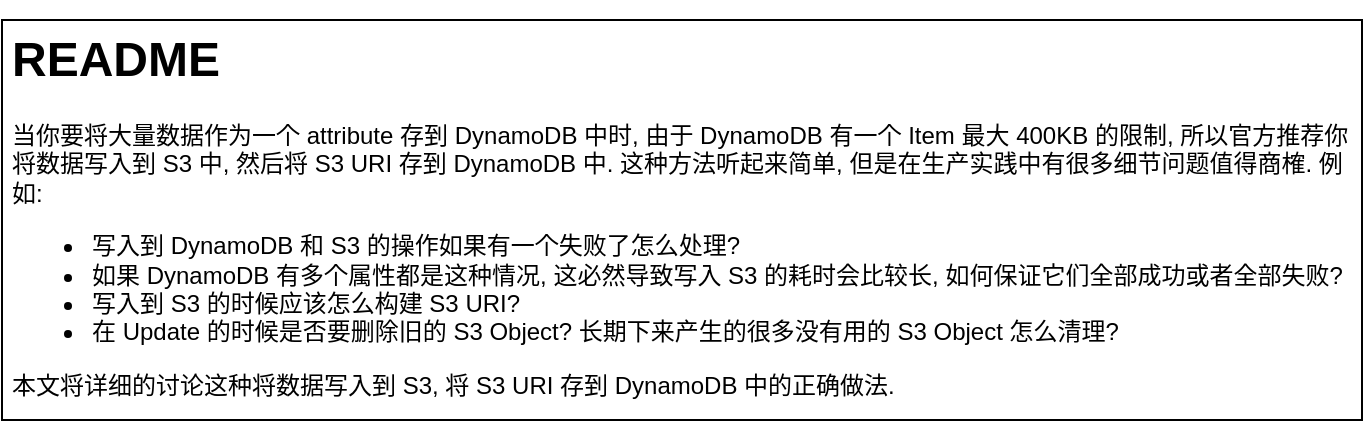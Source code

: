 <mxfile version="23.1.5" type="device" pages="4">
  <diagram id="G7O2jqpdABzEi2VrVt_c" name="README">
    <mxGraphModel dx="1012" dy="659" grid="1" gridSize="10" guides="1" tooltips="1" connect="1" arrows="1" fold="1" page="1" pageScale="1" pageWidth="850" pageHeight="1100" math="0" shadow="0">
      <root>
        <mxCell id="0" />
        <mxCell id="1" parent="0" />
        <mxCell id="v1V7xNmCQ-73sL3d13Yb-1" value="&lt;h1&gt;README&lt;/h1&gt;&lt;p&gt;当你要将大量数据作为一个 attribute 存到 DynamoDB 中时, 由于 DynamoDB 有一个 Item 最大 400KB 的限制, 所以官方推荐你将数据写入到 S3 中, 然后将 S3 URI 存到 DynamoDB 中. 这种方法听起来简单, 但是在生产实践中有很多细节问题值得商榷. 例如:&lt;/p&gt;&lt;p&gt;&lt;/p&gt;&lt;ul&gt;&lt;li&gt;写入到 DynamoDB 和 S3 的操作如果有一个失败了怎么处理?&lt;/li&gt;&lt;li&gt;如果 DynamoDB 有多个属性都是这种情况, 这必然导致写入 S3 的耗时会比较长, 如何保证它们全部成功或者全部失败?&lt;/li&gt;&lt;li&gt;写入到 S3 的时候应该怎么构建 S3 URI?&lt;/li&gt;&lt;li&gt;在 Update 的时候是否要删除旧的 S3 Object? 长期下来产生的很多没有用的 S3 Object 怎么清理?&lt;/li&gt;&lt;/ul&gt;&lt;div&gt;本文将详细的讨论这种将数据写入到 S3, 将 S3 URI 存到 DynamoDB 中的正确做法.&lt;/div&gt;&lt;p&gt;&lt;/p&gt;" style="text;html=1;spacing=5;spacingTop=-20;whiteSpace=wrap;overflow=hidden;rounded=0;strokeColor=default;" parent="1" vertex="1">
          <mxGeometry x="80" y="80" width="680" height="200" as="geometry" />
        </mxCell>
      </root>
    </mxGraphModel>
  </diagram>
  <diagram name="consistency" id="SBzAipigt8cfWBWiVu9c">
    <mxGraphModel dx="1012" dy="659" grid="1" gridSize="10" guides="1" tooltips="1" connect="1" arrows="1" fold="1" page="1" pageScale="1" pageWidth="850" pageHeight="1100" math="0" shadow="0">
      <root>
        <mxCell id="0" />
        <mxCell id="1" parent="0" />
        <mxCell id="-iAJfEY-i9wxDD9hsPfD-1" value="&lt;h1&gt;Consistency&lt;/h1&gt;&lt;p&gt;当你要把很大的 Binary 数据存到 DynamoDB 时, 官方推荐是将数据存在 S3, 然后在 DynamoDB 中只保存 S3 uri. 但是这就存在双写一致性问题. AWS 官方文档&amp;nbsp;&lt;a href=&quot;https://docs.aws.amazon.com/amazondynamodb/latest/developerguide/bp-use-s3-too.html&quot;&gt;Best practices for storing large items and attributes&lt;/a&gt;&amp;nbsp;明确说了 AWS 无法保证 DynamoDB 和 S3 的双写一致性. 所以本文重点讨论如何解决这一问题.&lt;/p&gt;&lt;p&gt;首先我们要讨论的是写 DynamoDB 和 写 S3 操作谁先谁后? 可不可以同时进行?&lt;/p&gt;&lt;p&gt;我认为第一可以排除掉同时写的可能性. 首先因为写 S3 的延迟肯定要远远大于写 DynamoDB, 并行执行的意义不大. 其次因为在 Update 的时候, 除了这些 Binary 的 attribute, 可能还有其他 attribute 需要 Update. 例如 update_at 可以用来反映 DynamoDB item 的修改时间. 逻辑上这个 update_at 必须在 S3 写操作全部完成之后才能写入到 DynamoDB.&lt;/p&gt;&lt;p&gt;然后我们讨论两个写操作谁先谁后. 请看下面的分析.&lt;/p&gt;" style="text;html=1;spacing=5;spacingTop=-20;whiteSpace=wrap;overflow=hidden;rounded=0;strokeColor=default;" parent="1" vertex="1">
          <mxGeometry x="80" y="80" width="680" height="240" as="geometry" />
        </mxCell>
        <mxCell id="-iAJfEY-i9wxDD9hsPfD-12" style="edgeStyle=orthogonalEdgeStyle;rounded=0;orthogonalLoop=1;jettySize=auto;html=1;exitX=0.5;exitY=1;exitDx=0;exitDy=0;exitPerimeter=0;entryX=0.5;entryY=0;entryDx=0;entryDy=0;strokeWidth=2;" parent="1" source="-iAJfEY-i9wxDD9hsPfD-3" target="-iAJfEY-i9wxDD9hsPfD-5" edge="1">
          <mxGeometry relative="1" as="geometry" />
        </mxCell>
        <mxCell id="-iAJfEY-i9wxDD9hsPfD-3" value="成功 / 失败?" style="strokeWidth=2;html=1;shape=mxgraph.flowchart.decision;whiteSpace=wrap;" parent="1" vertex="1">
          <mxGeometry x="80" y="600" width="120" height="80" as="geometry" />
        </mxCell>
        <mxCell id="-iAJfEY-i9wxDD9hsPfD-4" value="先写 DynamoDB" style="rounded=1;whiteSpace=wrap;html=1;absoluteArcSize=1;arcSize=14;strokeWidth=2;" parent="1" vertex="1">
          <mxGeometry x="80" y="480" width="120" height="80" as="geometry" />
        </mxCell>
        <mxCell id="-iAJfEY-i9wxDD9hsPfD-5" value="再写 S3" style="rounded=1;whiteSpace=wrap;html=1;absoluteArcSize=1;arcSize=14;strokeWidth=2;" parent="1" vertex="1">
          <mxGeometry x="80" y="720" width="120" height="80" as="geometry" />
        </mxCell>
        <mxCell id="-iAJfEY-i9wxDD9hsPfD-14" style="edgeStyle=orthogonalEdgeStyle;rounded=0;orthogonalLoop=1;jettySize=auto;html=1;exitX=0.5;exitY=1;exitDx=0;exitDy=0;exitPerimeter=0;entryX=0.5;entryY=0;entryDx=0;entryDy=0;strokeWidth=2;entryPerimeter=0;" parent="1" source="-iAJfEY-i9wxDD9hsPfD-6" target="-iAJfEY-i9wxDD9hsPfD-8" edge="1">
          <mxGeometry relative="1" as="geometry">
            <mxPoint x="140" y="960" as="targetPoint" />
          </mxGeometry>
        </mxCell>
        <mxCell id="-iAJfEY-i9wxDD9hsPfD-18" style="edgeStyle=orthogonalEdgeStyle;rounded=0;orthogonalLoop=1;jettySize=auto;html=1;exitX=1;exitY=0.5;exitDx=0;exitDy=0;exitPerimeter=0;entryX=0.5;entryY=0;entryDx=0;entryDy=0;strokeColor=#b85450;strokeWidth=2;align=center;verticalAlign=middle;fontFamily=Helvetica;fontSize=11;fontColor=default;labelBackgroundColor=default;endArrow=classic;fillColor=#f8cecc;" parent="1" source="-iAJfEY-i9wxDD9hsPfD-6" target="-iAJfEY-i9wxDD9hsPfD-16" edge="1">
          <mxGeometry relative="1" as="geometry" />
        </mxCell>
        <mxCell id="-iAJfEY-i9wxDD9hsPfD-6" value="成功 / 失败?" style="strokeWidth=2;html=1;shape=mxgraph.flowchart.decision;whiteSpace=wrap;" parent="1" vertex="1">
          <mxGeometry x="80" y="840" width="120" height="80" as="geometry" />
        </mxCell>
        <mxCell id="-iAJfEY-i9wxDD9hsPfD-8" value="END" style="strokeWidth=2;html=1;shape=mxgraph.flowchart.terminator;whiteSpace=wrap;fillColor=#f8cecc;strokeColor=#b85450;" parent="1" vertex="1">
          <mxGeometry x="100" y="1080" width="80" height="40" as="geometry" />
        </mxCell>
        <mxCell id="-iAJfEY-i9wxDD9hsPfD-20" style="edgeStyle=orthogonalEdgeStyle;rounded=0;orthogonalLoop=1;jettySize=auto;html=1;exitX=0.5;exitY=1;exitDx=0;exitDy=0;exitPerimeter=0;entryX=0.5;entryY=0;entryDx=0;entryDy=0;strokeColor=default;strokeWidth=2;align=center;verticalAlign=middle;fontFamily=Helvetica;fontSize=11;fontColor=default;labelBackgroundColor=default;endArrow=classic;" parent="1" source="-iAJfEY-i9wxDD9hsPfD-9" target="-iAJfEY-i9wxDD9hsPfD-4" edge="1">
          <mxGeometry relative="1" as="geometry" />
        </mxCell>
        <mxCell id="-iAJfEY-i9wxDD9hsPfD-9" value="START" style="strokeWidth=2;html=1;shape=mxgraph.flowchart.terminator;whiteSpace=wrap;fillColor=#d5e8d4;strokeColor=#82b366;" parent="1" vertex="1">
          <mxGeometry x="100" y="400" width="80" height="40" as="geometry" />
        </mxCell>
        <mxCell id="-iAJfEY-i9wxDD9hsPfD-10" style="edgeStyle=orthogonalEdgeStyle;rounded=0;orthogonalLoop=1;jettySize=auto;html=1;exitX=0.5;exitY=1;exitDx=0;exitDy=0;entryX=0.5;entryY=0;entryDx=0;entryDy=0;entryPerimeter=0;strokeWidth=2;" parent="1" source="-iAJfEY-i9wxDD9hsPfD-4" target="-iAJfEY-i9wxDD9hsPfD-3" edge="1">
          <mxGeometry relative="1" as="geometry" />
        </mxCell>
        <mxCell id="-iAJfEY-i9wxDD9hsPfD-11" style="edgeStyle=orthogonalEdgeStyle;rounded=0;orthogonalLoop=1;jettySize=auto;html=1;exitX=1;exitY=0.5;exitDx=0;exitDy=0;exitPerimeter=0;entryX=1;entryY=0.5;entryDx=0;entryDy=0;entryPerimeter=0;strokeWidth=2;fillColor=#f8cecc;strokeColor=#b85450;" parent="1" source="-iAJfEY-i9wxDD9hsPfD-3" target="-iAJfEY-i9wxDD9hsPfD-8" edge="1">
          <mxGeometry relative="1" as="geometry">
            <Array as="points">
              <mxPoint x="480" y="640" />
              <mxPoint x="480" y="1100" />
            </Array>
          </mxGeometry>
        </mxCell>
        <mxCell id="-iAJfEY-i9wxDD9hsPfD-13" style="edgeStyle=orthogonalEdgeStyle;rounded=0;orthogonalLoop=1;jettySize=auto;html=1;exitX=0.5;exitY=1;exitDx=0;exitDy=0;entryX=0.5;entryY=0;entryDx=0;entryDy=0;entryPerimeter=0;strokeWidth=2;" parent="1" source="-iAJfEY-i9wxDD9hsPfD-5" target="-iAJfEY-i9wxDD9hsPfD-6" edge="1">
          <mxGeometry relative="1" as="geometry" />
        </mxCell>
        <mxCell id="-iAJfEY-i9wxDD9hsPfD-16" value="删除 / 更新 DynamoDB" style="rounded=1;whiteSpace=wrap;html=1;absoluteArcSize=1;arcSize=14;strokeWidth=2;" parent="1" vertex="1">
          <mxGeometry x="280" y="920" width="120" height="80" as="geometry" />
        </mxCell>
        <mxCell id="-iAJfEY-i9wxDD9hsPfD-19" style="edgeStyle=orthogonalEdgeStyle;rounded=0;orthogonalLoop=1;jettySize=auto;html=1;exitX=0.5;exitY=1;exitDx=0;exitDy=0;entryX=1;entryY=0.5;entryDx=0;entryDy=0;entryPerimeter=0;strokeColor=#b85450;strokeWidth=2;align=center;verticalAlign=middle;fontFamily=Helvetica;fontSize=11;fontColor=default;labelBackgroundColor=default;endArrow=classic;fillColor=#f8cecc;" parent="1" source="-iAJfEY-i9wxDD9hsPfD-16" target="-iAJfEY-i9wxDD9hsPfD-8" edge="1">
          <mxGeometry relative="1" as="geometry" />
        </mxCell>
        <mxCell id="-iAJfEY-i9wxDD9hsPfD-21" style="edgeStyle=orthogonalEdgeStyle;rounded=0;orthogonalLoop=1;jettySize=auto;html=1;exitX=0.5;exitY=1;exitDx=0;exitDy=0;exitPerimeter=0;entryX=0.5;entryY=0;entryDx=0;entryDy=0;strokeWidth=2;" parent="1" source="-iAJfEY-i9wxDD9hsPfD-22" target="-iAJfEY-i9wxDD9hsPfD-24" edge="1">
          <mxGeometry relative="1" as="geometry" />
        </mxCell>
        <mxCell id="-iAJfEY-i9wxDD9hsPfD-22" value="成功 / 失败?" style="strokeWidth=2;html=1;shape=mxgraph.flowchart.decision;whiteSpace=wrap;" parent="1" vertex="1">
          <mxGeometry x="80" y="1400" width="120" height="80" as="geometry" />
        </mxCell>
        <mxCell id="-iAJfEY-i9wxDD9hsPfD-23" value="先写 S3" style="rounded=1;whiteSpace=wrap;html=1;absoluteArcSize=1;arcSize=14;strokeWidth=2;" parent="1" vertex="1">
          <mxGeometry x="80" y="1280" width="120" height="80" as="geometry" />
        </mxCell>
        <mxCell id="-iAJfEY-i9wxDD9hsPfD-24" value="再写 DynamoDB" style="rounded=1;whiteSpace=wrap;html=1;absoluteArcSize=1;arcSize=14;strokeWidth=2;" parent="1" vertex="1">
          <mxGeometry x="80" y="1520" width="120" height="80" as="geometry" />
        </mxCell>
        <mxCell id="-iAJfEY-i9wxDD9hsPfD-25" style="edgeStyle=orthogonalEdgeStyle;rounded=0;orthogonalLoop=1;jettySize=auto;html=1;exitX=0.5;exitY=1;exitDx=0;exitDy=0;exitPerimeter=0;entryX=0.5;entryY=0;entryDx=0;entryDy=0;strokeWidth=2;entryPerimeter=0;" parent="1" source="-iAJfEY-i9wxDD9hsPfD-27" target="-iAJfEY-i9wxDD9hsPfD-28" edge="1">
          <mxGeometry relative="1" as="geometry">
            <mxPoint x="140" y="1760" as="targetPoint" />
          </mxGeometry>
        </mxCell>
        <mxCell id="-iAJfEY-i9wxDD9hsPfD-27" value="成功 / 失败?" style="strokeWidth=2;html=1;shape=mxgraph.flowchart.decision;whiteSpace=wrap;" parent="1" vertex="1">
          <mxGeometry x="80" y="1640" width="120" height="80" as="geometry" />
        </mxCell>
        <mxCell id="-iAJfEY-i9wxDD9hsPfD-28" value="END" style="strokeWidth=2;html=1;shape=mxgraph.flowchart.terminator;whiteSpace=wrap;fillColor=#f8cecc;strokeColor=#b85450;" parent="1" vertex="1">
          <mxGeometry x="100" y="1880" width="80" height="40" as="geometry" />
        </mxCell>
        <mxCell id="-iAJfEY-i9wxDD9hsPfD-29" style="edgeStyle=orthogonalEdgeStyle;rounded=0;orthogonalLoop=1;jettySize=auto;html=1;exitX=0.5;exitY=1;exitDx=0;exitDy=0;exitPerimeter=0;entryX=0.5;entryY=0;entryDx=0;entryDy=0;strokeColor=default;strokeWidth=2;align=center;verticalAlign=middle;fontFamily=Helvetica;fontSize=11;fontColor=default;labelBackgroundColor=default;endArrow=classic;" parent="1" source="-iAJfEY-i9wxDD9hsPfD-30" target="-iAJfEY-i9wxDD9hsPfD-23" edge="1">
          <mxGeometry relative="1" as="geometry" />
        </mxCell>
        <mxCell id="-iAJfEY-i9wxDD9hsPfD-30" value="START" style="strokeWidth=2;html=1;shape=mxgraph.flowchart.terminator;whiteSpace=wrap;fillColor=#d5e8d4;strokeColor=#82b366;" parent="1" vertex="1">
          <mxGeometry x="100" y="1200" width="80" height="40" as="geometry" />
        </mxCell>
        <mxCell id="-iAJfEY-i9wxDD9hsPfD-31" style="edgeStyle=orthogonalEdgeStyle;rounded=0;orthogonalLoop=1;jettySize=auto;html=1;exitX=0.5;exitY=1;exitDx=0;exitDy=0;entryX=0.5;entryY=0;entryDx=0;entryDy=0;entryPerimeter=0;strokeWidth=2;" parent="1" source="-iAJfEY-i9wxDD9hsPfD-23" target="-iAJfEY-i9wxDD9hsPfD-22" edge="1">
          <mxGeometry relative="1" as="geometry" />
        </mxCell>
        <mxCell id="-iAJfEY-i9wxDD9hsPfD-32" style="edgeStyle=orthogonalEdgeStyle;rounded=0;orthogonalLoop=1;jettySize=auto;html=1;exitX=1;exitY=0.5;exitDx=0;exitDy=0;exitPerimeter=0;entryX=1;entryY=0.5;entryDx=0;entryDy=0;entryPerimeter=0;strokeWidth=2;fillColor=#f8cecc;strokeColor=#b85450;" parent="1" source="-iAJfEY-i9wxDD9hsPfD-22" target="-iAJfEY-i9wxDD9hsPfD-28" edge="1">
          <mxGeometry relative="1" as="geometry">
            <Array as="points">
              <mxPoint x="440" y="1440" />
              <mxPoint x="440" y="1900" />
            </Array>
          </mxGeometry>
        </mxCell>
        <mxCell id="-iAJfEY-i9wxDD9hsPfD-33" style="edgeStyle=orthogonalEdgeStyle;rounded=0;orthogonalLoop=1;jettySize=auto;html=1;exitX=0.5;exitY=1;exitDx=0;exitDy=0;entryX=0.5;entryY=0;entryDx=0;entryDy=0;entryPerimeter=0;strokeWidth=2;" parent="1" source="-iAJfEY-i9wxDD9hsPfD-24" target="-iAJfEY-i9wxDD9hsPfD-27" edge="1">
          <mxGeometry relative="1" as="geometry" />
        </mxCell>
        <mxCell id="PLTuGtsQSk9eAzh5gjb9-1" style="edgeStyle=orthogonalEdgeStyle;rounded=0;orthogonalLoop=1;jettySize=auto;html=1;exitX=1;exitY=0.5;exitDx=0;exitDy=0;exitPerimeter=0;entryX=1;entryY=0.5;entryDx=0;entryDy=0;entryPerimeter=0;strokeColor=#b85450;strokeWidth=2;align=center;verticalAlign=middle;fontFamily=Helvetica;fontSize=11;fontColor=default;labelBackgroundColor=default;endArrow=classic;fillColor=#f8cecc;" parent="1" source="-iAJfEY-i9wxDD9hsPfD-27" target="-iAJfEY-i9wxDD9hsPfD-28" edge="1">
          <mxGeometry relative="1" as="geometry">
            <Array as="points">
              <mxPoint x="320" y="1680" />
              <mxPoint x="320" y="1900" />
            </Array>
          </mxGeometry>
        </mxCell>
        <mxCell id="PLTuGtsQSk9eAzh5gjb9-2" value="&lt;h1&gt;先写 S3, 再写 DynamoDB&lt;/h1&gt;&lt;p&gt;这种方式更好. 因为写 S3 的时候可以新建一个 Object, 如果后续写 DynamoDB 的时候出错, 你可以什么都不做, 并且对数据一致性不会有任何影响. 如果写入 S3 失败了就直接失败既可.&amp;nbsp;&lt;/p&gt;你可能需要 catch exception 然后删除掉无用数据, 取决于你是否需要立刻删掉无用数据. 有些项目需要保留历史记录, 有些项目可以过一段时间之后再批量删除无用数据." style="text;html=1;spacing=5;spacingTop=-20;whiteSpace=wrap;overflow=hidden;rounded=0;strokeColor=#82b366;fillColor=#d5e8d4;" parent="1" vertex="1">
          <mxGeometry x="240" y="1200" width="520" height="200" as="geometry" />
        </mxCell>
        <mxCell id="jNxu8FSgCU7Bmh4b0KMn-1" value="&lt;h1&gt;先写 DynamoDB, 再写 S3&lt;/h1&gt;&lt;p&gt;这样做不是很好. 因为你写入 DynamoDB 成功后写 S3 的过程可能会失败, 并且这个过程可能会比较长. 在这个期间如果有人来读数据就可能会读到脏数据. 并且如果写 S3 失败, 你需要把 DynamoDB 的数据回滚到之前的状态, 比较复杂且容易出错.&lt;/p&gt;" style="text;html=1;spacing=5;spacingTop=-20;whiteSpace=wrap;overflow=hidden;rounded=0;strokeColor=#b85450;fillColor=#f8cecc;" parent="1" vertex="1">
          <mxGeometry x="240" y="400" width="520" height="200" as="geometry" />
        </mxCell>
        <mxCell id="xcvMTxgEYM_X0KDs7Nud-1" value="&lt;h1&gt;先删 S3, 再删 DynamoDB&lt;/h1&gt;&lt;p&gt;删除的时候稍微有点特殊. 一般先删 DynamoDB 再删 S3. 因为如果你先删 S3 然后删 DynamoDB 失败了, 如果有一个读请求进来就会发现找不到 S3 中的数据, 造成逻辑混乱. 而先删 DynamoDB, 即使删 S3 失败也不要紧, 因为 S3 数据已经用不到了, 以后在批量清除的程序中删除既可.&lt;/p&gt;" style="text;html=1;spacing=5;spacingTop=-20;whiteSpace=wrap;overflow=hidden;rounded=0;strokeColor=#82b366;fillColor=#d5e8d4;" vertex="1" parent="1">
          <mxGeometry x="240" y="2000" width="520" height="200" as="geometry" />
        </mxCell>
        <mxCell id="fjpDu2aaolbvOn1VbCHZ-1" value="&lt;h1&gt;Conclusion&lt;/h1&gt;&lt;p&gt;&lt;span style=&quot;background-color: initial;&quot;&gt;Create / Update 时先写 S3, 再写 DynamoDB, Delete 时先删 DynamoDB 再删 S3&lt;/span&gt;&lt;br&gt;&lt;/p&gt;" style="text;html=1;spacing=5;spacingTop=-20;whiteSpace=wrap;overflow=hidden;rounded=0;strokeColor=default;" vertex="1" parent="1">
          <mxGeometry x="80" y="2280" width="680" height="80" as="geometry" />
        </mxCell>
      </root>
    </mxGraphModel>
  </diagram>
  <diagram id="arKxyi4THcbwm6tvvbHB" name="s3-location">
    <mxGraphModel dx="1012" dy="659" grid="1" gridSize="10" guides="1" tooltips="1" connect="1" arrows="1" fold="1" page="1" pageScale="1" pageWidth="850" pageHeight="1100" math="0" shadow="0">
      <root>
        <mxCell id="0" />
        <mxCell id="1" parent="0" />
        <mxCell id="Q0NRr7hiTEXVWHYvXIGA-1" value="&lt;h1&gt;S3 Location&lt;/h1&gt;&lt;p&gt;把 本应存在 DynamoDB 的数据存到 S3 上的时候选择 S3 location 的策略很多. 常见的有以下几种:&lt;/p&gt;&lt;p&gt;&lt;/p&gt;&lt;ol&gt;&lt;li&gt;&lt;b&gt;基于内容&lt;/b&gt;: s3 key 基于内容的 hash. 有利于去除重复避免覆写. 这样做的好处是不存在覆盖掉有用数据的情况. 坏处是删除 S3 上的数据的时候需要检测 object 是否被 DynamoDB 所引用, 这样比较复杂.&lt;/li&gt;&lt;li&gt;&lt;b&gt;基于 pk, sk&lt;/b&gt;: 由于 pk, sk 两着合起来是唯一的, 所以用它们合起来做 s3 key 也是一个不错的选择. 但是要注意你 pk, sk compond key 不能作为最终的 key, 因为这样可能会在双写存在失败的时候覆盖掉正确的数据. 这个 compond key 应该作为一个 prefix 存在.&lt;/li&gt;&lt;/ol&gt;&lt;div&gt;这些策略没有哪个最好, 需要根据具体情况选择.&lt;/div&gt;&lt;div&gt;&lt;br&gt;&lt;/div&gt;&lt;div&gt;除此之外, 还会存在一些需要慎重决定的问题:&lt;/div&gt;&lt;div&gt;&lt;ol&gt;&lt;li&gt;由于存在双写一致性问题, 你在写入 S3 的时候不应该覆盖之前的 S3 object, 因为后续操作可能会失败, 可能会造成你的 DynamoDB 没有更新但是原数据丢失了的情况. 所以如果你使用的是 #2, 那么需要对写入策略进行一定的优化.&lt;/li&gt;&lt;li&gt;当 binary 数据发生变化时, 是否需要删除原来的数据也是一个需要考量的因素.&lt;/li&gt;&lt;/ol&gt;&lt;div&gt;&lt;br&gt;&lt;/div&gt;&lt;/div&gt;&lt;p&gt;&lt;/p&gt;" style="text;html=1;spacing=5;spacingTop=-20;whiteSpace=wrap;overflow=hidden;rounded=0;strokeColor=default;" parent="1" vertex="1">
          <mxGeometry x="80" y="80" width="680" height="360" as="geometry" />
        </mxCell>
      </root>
    </mxGraphModel>
  </diagram>
  <diagram id="ItHKOUdhmgLtOgryVzCq" name="cleanup">
    <mxGraphModel dx="1124" dy="732" grid="1" gridSize="10" guides="1" tooltips="1" connect="1" arrows="1" fold="1" page="1" pageScale="1" pageWidth="850" pageHeight="1100" math="0" shadow="0">
      <root>
        <mxCell id="0" />
        <mxCell id="1" parent="0" />
        <mxCell id="Vb-7I96BU-UjCANAiuKj-1" value="&lt;h1&gt;Cleanup&lt;/h1&gt;&lt;p&gt;每个 S3 object 都有一个 update at 的 metadata, 这和 DynamoDB item 的时间一致. 所以我们可以用 DynamoDB export 到 S3 (该操作比较便宜, 并不消耗 RCU, 它是用 bin log 实现的. 请看这篇 &lt;a href=&quot;https://docs.aws.amazon.com/amazondynamodb/latest/developerguide/S3DataExport.HowItWorks.html&quot;&gt;DynamoDB data export to Amazon S3: how it works&lt;/a&gt; 官方文档), 然后用一个 batch 程序去对比 DynamoDB 和 S3 既可. 由于 S3 update 的时间可能比真实的 DynamoDB update 时间要早一点 (取决于写入 S3 的耗时), 所以我们可以把时间回溯个 1 小时, 只对比在这之前的数据既可.&lt;br&gt;&lt;/p&gt;" style="text;html=1;spacing=5;spacingTop=-20;whiteSpace=wrap;overflow=hidden;rounded=0;strokeColor=default;" vertex="1" parent="1">
          <mxGeometry x="80" y="80" width="680" height="120" as="geometry" />
        </mxCell>
      </root>
    </mxGraphModel>
  </diagram>
</mxfile>

